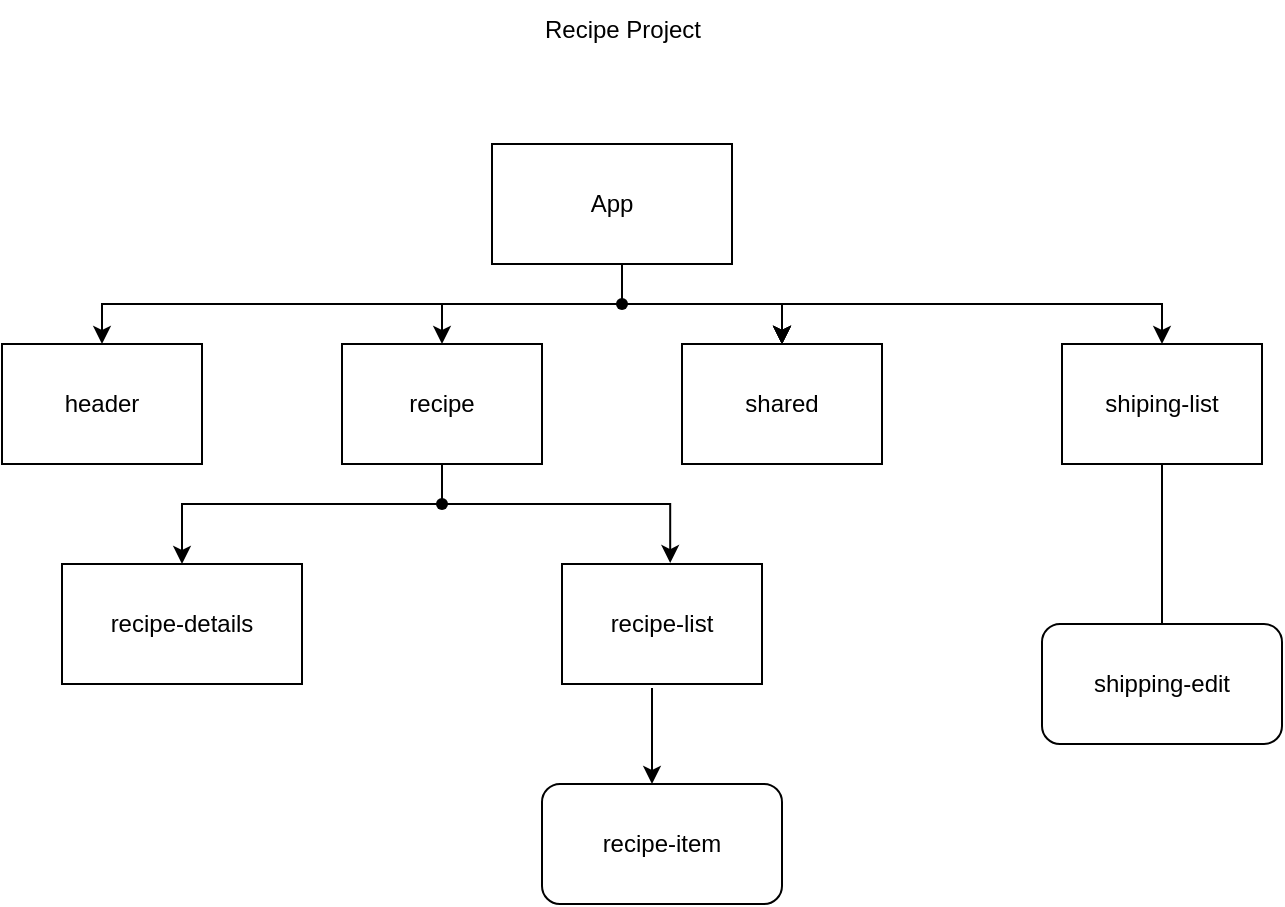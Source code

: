 <mxfile version="23.1.4" type="device">
  <diagram name="Page-1" id="3DQCptUQKI0O90BgZ1rI">
    <mxGraphModel dx="845" dy="455" grid="1" gridSize="10" guides="1" tooltips="1" connect="1" arrows="1" fold="1" page="1" pageScale="1" pageWidth="850" pageHeight="1100" math="0" shadow="0">
      <root>
        <mxCell id="0" />
        <mxCell id="1" parent="0" />
        <mxCell id="xHXBkP140awJae6cj-Jp-65" value="" style="edgeStyle=elbowEdgeStyle;rounded=0;orthogonalLoop=1;jettySize=auto;html=1;elbow=horizontal;startArrow=none;endArrow=none;" edge="1" parent="1" source="xHXBkP140awJae6cj-Jp-19" target="xHXBkP140awJae6cj-Jp-64">
          <mxGeometry relative="1" as="geometry" />
        </mxCell>
        <UserObject label="App" treeRoot="1" id="xHXBkP140awJae6cj-Jp-19">
          <mxCell style="whiteSpace=wrap;html=1;align=center;treeFolding=1;treeMoving=1;newEdgeStyle={&quot;edgeStyle&quot;:&quot;elbowEdgeStyle&quot;,&quot;startArrow&quot;:&quot;none&quot;,&quot;endArrow&quot;:&quot;none&quot;};" vertex="1" parent="1">
            <mxGeometry x="355" y="80" width="120" height="60" as="geometry" />
          </mxCell>
        </UserObject>
        <mxCell id="xHXBkP140awJae6cj-Jp-21" value="shared" style="whiteSpace=wrap;html=1;align=center;verticalAlign=middle;treeFolding=1;treeMoving=1;newEdgeStyle={&quot;edgeStyle&quot;:&quot;elbowEdgeStyle&quot;,&quot;startArrow&quot;:&quot;none&quot;,&quot;endArrow&quot;:&quot;none&quot;};" vertex="1" collapsed="1" parent="1">
          <mxGeometry x="450" y="180" width="100" height="60" as="geometry" />
        </mxCell>
        <mxCell id="xHXBkP140awJae6cj-Jp-55" value="" style="edgeStyle=elbowEdgeStyle;rounded=0;orthogonalLoop=1;jettySize=auto;html=1;elbow=vertical;startArrow=none;endArrow=none;" edge="1" parent="1" source="xHXBkP140awJae6cj-Jp-33" target="xHXBkP140awJae6cj-Jp-54">
          <mxGeometry relative="1" as="geometry" />
        </mxCell>
        <mxCell id="xHXBkP140awJae6cj-Jp-33" value="shiping-list" style="whiteSpace=wrap;html=1;align=center;verticalAlign=middle;treeFolding=1;treeMoving=1;newEdgeStyle={&quot;edgeStyle&quot;:&quot;elbowEdgeStyle&quot;,&quot;startArrow&quot;:&quot;none&quot;,&quot;endArrow&quot;:&quot;none&quot;};" vertex="1" parent="1">
          <mxGeometry x="640" y="180" width="100" height="60" as="geometry" />
        </mxCell>
        <mxCell id="xHXBkP140awJae6cj-Jp-37" value="header" style="whiteSpace=wrap;html=1;align=center;verticalAlign=middle;treeFolding=1;treeMoving=1;newEdgeStyle={&quot;edgeStyle&quot;:&quot;elbowEdgeStyle&quot;,&quot;startArrow&quot;:&quot;none&quot;,&quot;endArrow&quot;:&quot;none&quot;};" vertex="1" collapsed="1" parent="1">
          <mxGeometry x="110" y="180" width="100" height="60" as="geometry" />
        </mxCell>
        <mxCell id="xHXBkP140awJae6cj-Jp-43" value="Recipe Project" style="text;html=1;align=center;verticalAlign=middle;resizable=0;points=[];autosize=1;strokeColor=none;fillColor=none;" vertex="1" parent="1">
          <mxGeometry x="370" y="8" width="100" height="30" as="geometry" />
        </mxCell>
        <mxCell id="xHXBkP140awJae6cj-Jp-53" value="" style="edgeStyle=orthogonalEdgeStyle;rounded=0;orthogonalLoop=1;jettySize=auto;html=1;exitX=0.45;exitY=1.033;exitDx=0;exitDy=0;exitPerimeter=0;" edge="1" parent="1" source="xHXBkP140awJae6cj-Jp-87" target="xHXBkP140awJae6cj-Jp-52">
          <mxGeometry relative="1" as="geometry">
            <mxPoint x="450" y="350" as="sourcePoint" />
            <Array as="points">
              <mxPoint x="435" y="420" />
              <mxPoint x="435" y="420" />
            </Array>
          </mxGeometry>
        </mxCell>
        <mxCell id="xHXBkP140awJae6cj-Jp-48" value="recipe-details" style="whiteSpace=wrap;html=1;sketch=0;pointerEvents=1;" vertex="1" parent="1">
          <mxGeometry x="140" y="290" width="120" height="60" as="geometry" />
        </mxCell>
        <mxCell id="xHXBkP140awJae6cj-Jp-52" value="recipe-item" style="rounded=1;whiteSpace=wrap;html=1;sketch=0;pointerEvents=1;" vertex="1" parent="1">
          <mxGeometry x="380" y="400" width="120" height="60" as="geometry" />
        </mxCell>
        <mxCell id="xHXBkP140awJae6cj-Jp-54" value="shipping-edit" style="rounded=1;whiteSpace=wrap;html=1;" vertex="1" parent="1">
          <mxGeometry x="630" y="320" width="120" height="60" as="geometry" />
        </mxCell>
        <mxCell id="xHXBkP140awJae6cj-Jp-68" value="" style="edgeStyle=orthogonalEdgeStyle;rounded=0;orthogonalLoop=1;jettySize=auto;html=1;exitX=0.341;exitY=0.477;exitDx=0;exitDy=0;exitPerimeter=0;" edge="1" parent="1" source="xHXBkP140awJae6cj-Jp-64" target="xHXBkP140awJae6cj-Jp-37">
          <mxGeometry relative="1" as="geometry">
            <mxPoint x="425" y="160" as="sourcePoint" />
            <mxPoint x="170" y="220" as="targetPoint" />
            <Array as="points">
              <mxPoint x="160" y="160" />
            </Array>
          </mxGeometry>
        </mxCell>
        <mxCell id="xHXBkP140awJae6cj-Jp-69" value="" style="edgeStyle=orthogonalEdgeStyle;rounded=0;orthogonalLoop=1;jettySize=auto;html=1;" edge="1" parent="1" source="xHXBkP140awJae6cj-Jp-64" target="xHXBkP140awJae6cj-Jp-33">
          <mxGeometry relative="1" as="geometry">
            <Array as="points">
              <mxPoint x="690" y="160" />
            </Array>
          </mxGeometry>
        </mxCell>
        <mxCell id="xHXBkP140awJae6cj-Jp-76" value="" style="edgeStyle=orthogonalEdgeStyle;rounded=0;orthogonalLoop=1;jettySize=auto;html=1;" edge="1" parent="1" source="xHXBkP140awJae6cj-Jp-64" target="xHXBkP140awJae6cj-Jp-21">
          <mxGeometry relative="1" as="geometry" />
        </mxCell>
        <mxCell id="xHXBkP140awJae6cj-Jp-77" value="" style="edgeStyle=orthogonalEdgeStyle;rounded=0;orthogonalLoop=1;jettySize=auto;html=1;" edge="1" parent="1" source="xHXBkP140awJae6cj-Jp-64" target="xHXBkP140awJae6cj-Jp-21">
          <mxGeometry relative="1" as="geometry" />
        </mxCell>
        <mxCell id="xHXBkP140awJae6cj-Jp-78" value="" style="edgeStyle=orthogonalEdgeStyle;rounded=0;orthogonalLoop=1;jettySize=auto;html=1;" edge="1" parent="1" source="xHXBkP140awJae6cj-Jp-64" target="xHXBkP140awJae6cj-Jp-21">
          <mxGeometry relative="1" as="geometry" />
        </mxCell>
        <mxCell id="xHXBkP140awJae6cj-Jp-79" value="" style="edgeStyle=orthogonalEdgeStyle;rounded=0;orthogonalLoop=1;jettySize=auto;html=1;" edge="1" parent="1" source="xHXBkP140awJae6cj-Jp-64" target="xHXBkP140awJae6cj-Jp-21">
          <mxGeometry relative="1" as="geometry" />
        </mxCell>
        <mxCell id="xHXBkP140awJae6cj-Jp-80" value="" style="edgeStyle=orthogonalEdgeStyle;rounded=0;orthogonalLoop=1;jettySize=auto;html=1;" edge="1" parent="1" source="xHXBkP140awJae6cj-Jp-64" target="xHXBkP140awJae6cj-Jp-21">
          <mxGeometry relative="1" as="geometry" />
        </mxCell>
        <mxCell id="xHXBkP140awJae6cj-Jp-64" value="" style="shape=waypoint;sketch=0;size=6;pointerEvents=1;points=[];fillColor=default;resizable=0;rotatable=0;perimeter=centerPerimeter;snapToPoint=1;" vertex="1" parent="1">
          <mxGeometry x="410" y="150" width="20" height="20" as="geometry" />
        </mxCell>
        <mxCell id="xHXBkP140awJae6cj-Jp-84" value="" style="edgeStyle=elbowEdgeStyle;rounded=0;orthogonalLoop=1;jettySize=auto;html=1;elbow=vertical;startArrow=none;endArrow=none;" edge="1" parent="1" source="xHXBkP140awJae6cj-Jp-81" target="xHXBkP140awJae6cj-Jp-83">
          <mxGeometry relative="1" as="geometry" />
        </mxCell>
        <mxCell id="xHXBkP140awJae6cj-Jp-81" value="recipe" style="whiteSpace=wrap;html=1;align=center;verticalAlign=middle;treeFolding=1;treeMoving=1;newEdgeStyle={&quot;edgeStyle&quot;:&quot;elbowEdgeStyle&quot;,&quot;startArrow&quot;:&quot;none&quot;,&quot;endArrow&quot;:&quot;none&quot;};" vertex="1" parent="1">
          <mxGeometry x="280" y="180" width="100" height="60" as="geometry" />
        </mxCell>
        <mxCell id="xHXBkP140awJae6cj-Jp-82" value="" style="edgeStyle=orthogonalEdgeStyle;rounded=0;orthogonalLoop=1;jettySize=auto;html=1;exitX=0.795;exitY=0.417;exitDx=0;exitDy=0;exitPerimeter=0;" edge="1" target="xHXBkP140awJae6cj-Jp-81" parent="1" source="xHXBkP140awJae6cj-Jp-64">
          <mxGeometry relative="1" as="geometry">
            <mxPoint x="325" y="160" as="sourcePoint" />
          </mxGeometry>
        </mxCell>
        <mxCell id="xHXBkP140awJae6cj-Jp-85" value="" style="edgeStyle=orthogonalEdgeStyle;rounded=0;orthogonalLoop=1;jettySize=auto;html=1;entryX=0.541;entryY=-0.008;entryDx=0;entryDy=0;entryPerimeter=0;" edge="1" parent="1" source="xHXBkP140awJae6cj-Jp-83" target="xHXBkP140awJae6cj-Jp-87">
          <mxGeometry relative="1" as="geometry">
            <mxPoint x="450.03" y="290" as="targetPoint" />
          </mxGeometry>
        </mxCell>
        <mxCell id="xHXBkP140awJae6cj-Jp-86" value="" style="edgeStyle=orthogonalEdgeStyle;rounded=0;orthogonalLoop=1;jettySize=auto;html=1;" edge="1" parent="1" source="xHXBkP140awJae6cj-Jp-83" target="xHXBkP140awJae6cj-Jp-48">
          <mxGeometry relative="1" as="geometry" />
        </mxCell>
        <mxCell id="xHXBkP140awJae6cj-Jp-83" value="" style="shape=waypoint;sketch=0;size=6;pointerEvents=1;points=[];fillColor=default;resizable=0;rotatable=0;perimeter=centerPerimeter;snapToPoint=1;" vertex="1" parent="1">
          <mxGeometry x="320" y="250" width="20" height="20" as="geometry" />
        </mxCell>
        <mxCell id="xHXBkP140awJae6cj-Jp-87" value="recipe-list" style="whiteSpace=wrap;html=1;align=center;verticalAlign=middle;treeFolding=1;treeMoving=1;newEdgeStyle={&quot;edgeStyle&quot;:&quot;elbowEdgeStyle&quot;,&quot;startArrow&quot;:&quot;none&quot;,&quot;endArrow&quot;:&quot;none&quot;};" vertex="1" parent="1">
          <mxGeometry x="390" y="290" width="100" height="60" as="geometry" />
        </mxCell>
      </root>
    </mxGraphModel>
  </diagram>
</mxfile>

